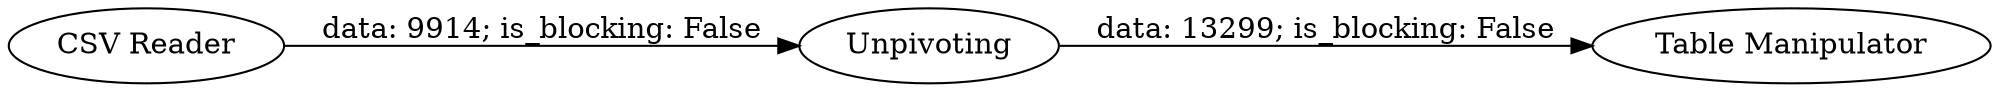 digraph {
	"6858514226117601168_2" [label=Unpivoting]
	"6858514226117601168_3" [label="Table Manipulator"]
	"6858514226117601168_1" [label="CSV Reader"]
	"6858514226117601168_1" -> "6858514226117601168_2" [label="data: 9914; is_blocking: False"]
	"6858514226117601168_2" -> "6858514226117601168_3" [label="data: 13299; is_blocking: False"]
	rankdir=LR
}

